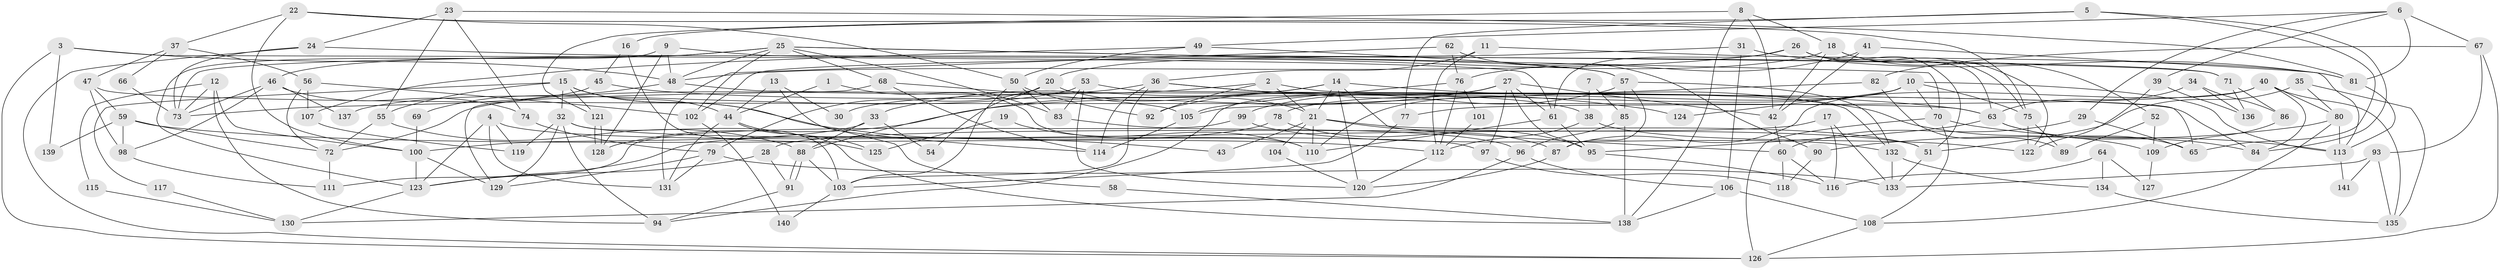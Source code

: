 // Generated by graph-tools (version 1.1) at 2025/11/02/27/25 16:11:23]
// undirected, 141 vertices, 282 edges
graph export_dot {
graph [start="1"]
  node [color=gray90,style=filled];
  1;
  2;
  3;
  4;
  5;
  6;
  7;
  8;
  9;
  10;
  11;
  12;
  13;
  14;
  15;
  16;
  17;
  18;
  19;
  20;
  21;
  22;
  23;
  24;
  25;
  26;
  27;
  28;
  29;
  30;
  31;
  32;
  33;
  34;
  35;
  36;
  37;
  38;
  39;
  40;
  41;
  42;
  43;
  44;
  45;
  46;
  47;
  48;
  49;
  50;
  51;
  52;
  53;
  54;
  55;
  56;
  57;
  58;
  59;
  60;
  61;
  62;
  63;
  64;
  65;
  66;
  67;
  68;
  69;
  70;
  71;
  72;
  73;
  74;
  75;
  76;
  77;
  78;
  79;
  80;
  81;
  82;
  83;
  84;
  85;
  86;
  87;
  88;
  89;
  90;
  91;
  92;
  93;
  94;
  95;
  96;
  97;
  98;
  99;
  100;
  101;
  102;
  103;
  104;
  105;
  106;
  107;
  108;
  109;
  110;
  111;
  112;
  113;
  114;
  115;
  116;
  117;
  118;
  119;
  120;
  121;
  122;
  123;
  124;
  125;
  126;
  127;
  128;
  129;
  130;
  131;
  132;
  133;
  134;
  135;
  136;
  137;
  138;
  139;
  140;
  141;
  1 -- 110;
  1 -- 44;
  2 -- 21;
  2 -- 132;
  2 -- 30;
  2 -- 92;
  3 -- 48;
  3 -- 61;
  3 -- 126;
  3 -- 139;
  4 -- 123;
  4 -- 131;
  4 -- 51;
  4 -- 119;
  5 -- 84;
  5 -- 77;
  5 -- 16;
  5 -- 65;
  6 -- 49;
  6 -- 29;
  6 -- 39;
  6 -- 67;
  6 -- 81;
  7 -- 85;
  7 -- 38;
  8 -- 42;
  8 -- 18;
  8 -- 121;
  8 -- 138;
  9 -- 57;
  9 -- 128;
  9 -- 48;
  9 -- 123;
  10 -- 70;
  10 -- 113;
  10 -- 75;
  10 -- 78;
  10 -- 110;
  10 -- 124;
  11 -- 112;
  11 -- 36;
  11 -- 81;
  12 -- 100;
  12 -- 73;
  12 -- 94;
  12 -- 115;
  13 -- 44;
  13 -- 114;
  13 -- 30;
  14 -- 88;
  14 -- 21;
  14 -- 33;
  14 -- 60;
  14 -- 109;
  14 -- 120;
  15 -- 121;
  15 -- 32;
  15 -- 43;
  15 -- 44;
  15 -- 55;
  15 -- 58;
  15 -- 117;
  16 -- 45;
  16 -- 125;
  17 -- 116;
  17 -- 133;
  17 -- 28;
  18 -- 20;
  18 -- 122;
  18 -- 42;
  18 -- 52;
  19 -- 110;
  19 -- 125;
  20 -- 79;
  20 -- 21;
  20 -- 54;
  21 -- 51;
  21 -- 95;
  21 -- 43;
  21 -- 104;
  21 -- 110;
  22 -- 75;
  22 -- 100;
  22 -- 37;
  22 -- 50;
  23 -- 55;
  23 -- 81;
  23 -- 24;
  23 -- 74;
  24 -- 126;
  24 -- 71;
  24 -- 73;
  25 -- 73;
  25 -- 102;
  25 -- 46;
  25 -- 48;
  25 -- 68;
  25 -- 70;
  25 -- 71;
  25 -- 83;
  26 -- 61;
  26 -- 48;
  26 -- 51;
  26 -- 63;
  26 -- 75;
  27 -- 61;
  27 -- 94;
  27 -- 42;
  27 -- 92;
  27 -- 95;
  27 -- 97;
  27 -- 128;
  28 -- 123;
  28 -- 91;
  29 -- 60;
  29 -- 65;
  31 -- 106;
  31 -- 81;
  31 -- 102;
  32 -- 94;
  32 -- 129;
  32 -- 97;
  32 -- 103;
  32 -- 119;
  33 -- 88;
  33 -- 54;
  33 -- 100;
  34 -- 86;
  34 -- 63;
  34 -- 136;
  35 -- 80;
  35 -- 51;
  35 -- 135;
  36 -- 72;
  36 -- 103;
  36 -- 38;
  36 -- 114;
  36 -- 124;
  37 -- 47;
  37 -- 56;
  37 -- 66;
  38 -- 122;
  38 -- 112;
  39 -- 136;
  39 -- 122;
  40 -- 84;
  40 -- 87;
  40 -- 77;
  40 -- 80;
  40 -- 135;
  41 -- 42;
  41 -- 113;
  41 -- 76;
  42 -- 60;
  44 -- 138;
  44 -- 125;
  44 -- 131;
  45 -- 73;
  45 -- 63;
  46 -- 98;
  46 -- 73;
  46 -- 74;
  46 -- 137;
  47 -- 63;
  47 -- 59;
  47 -- 98;
  48 -- 69;
  48 -- 84;
  49 -- 50;
  49 -- 107;
  49 -- 57;
  50 -- 92;
  50 -- 83;
  50 -- 103;
  51 -- 133;
  52 -- 89;
  52 -- 109;
  53 -- 120;
  53 -- 83;
  53 -- 65;
  53 -- 137;
  55 -- 88;
  55 -- 72;
  56 -- 72;
  56 -- 102;
  56 -- 107;
  57 -- 87;
  57 -- 85;
  57 -- 99;
  57 -- 132;
  58 -- 138;
  59 -- 72;
  59 -- 112;
  59 -- 98;
  59 -- 139;
  60 -- 116;
  60 -- 118;
  61 -- 110;
  61 -- 95;
  62 -- 90;
  62 -- 131;
  62 -- 76;
  63 -- 65;
  63 -- 84;
  63 -- 95;
  64 -- 116;
  64 -- 134;
  64 -- 127;
  66 -- 73;
  67 -- 126;
  67 -- 82;
  67 -- 93;
  68 -- 105;
  68 -- 114;
  68 -- 129;
  69 -- 100;
  70 -- 108;
  70 -- 113;
  70 -- 126;
  71 -- 86;
  71 -- 136;
  72 -- 111;
  74 -- 79;
  75 -- 89;
  75 -- 122;
  76 -- 101;
  76 -- 105;
  76 -- 112;
  77 -- 103;
  78 -- 123;
  78 -- 87;
  79 -- 133;
  79 -- 129;
  79 -- 131;
  80 -- 113;
  80 -- 90;
  80 -- 108;
  81 -- 113;
  82 -- 105;
  82 -- 89;
  83 -- 96;
  85 -- 96;
  85 -- 138;
  86 -- 109;
  87 -- 120;
  88 -- 91;
  88 -- 91;
  88 -- 103;
  90 -- 118;
  91 -- 94;
  93 -- 135;
  93 -- 133;
  93 -- 141;
  95 -- 116;
  96 -- 106;
  96 -- 130;
  97 -- 118;
  98 -- 111;
  99 -- 132;
  99 -- 111;
  100 -- 129;
  100 -- 123;
  101 -- 112;
  102 -- 140;
  103 -- 140;
  104 -- 120;
  105 -- 114;
  106 -- 138;
  106 -- 108;
  107 -- 119;
  108 -- 126;
  109 -- 127;
  112 -- 120;
  113 -- 141;
  115 -- 130;
  117 -- 130;
  121 -- 128;
  121 -- 128;
  123 -- 130;
  132 -- 133;
  132 -- 134;
  134 -- 135;
}
